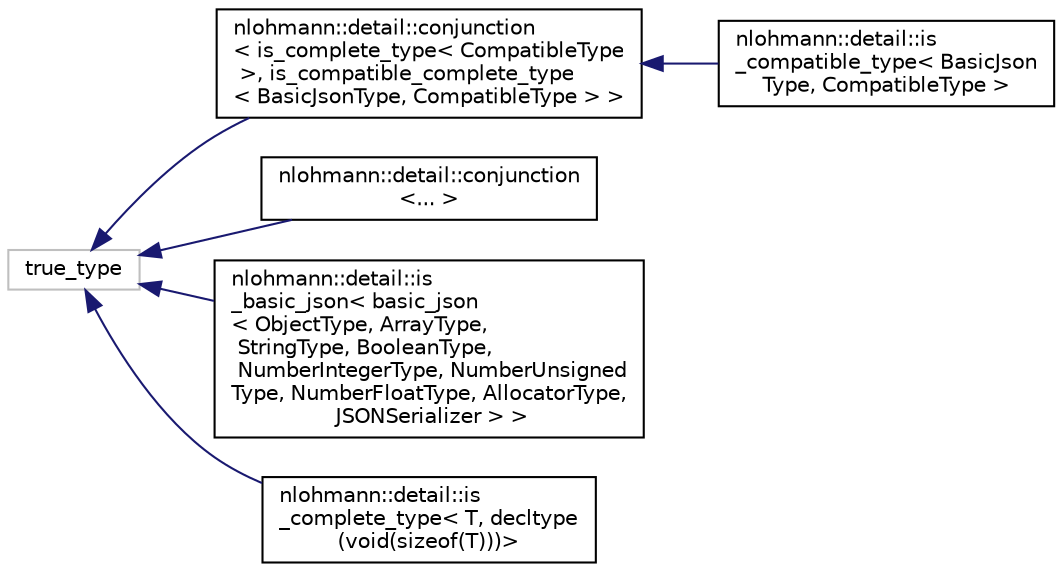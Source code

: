 digraph "Graphical Class Hierarchy"
{
 // INTERACTIVE_SVG=YES
  edge [fontname="Helvetica",fontsize="10",labelfontname="Helvetica",labelfontsize="10"];
  node [fontname="Helvetica",fontsize="10",shape=record];
  rankdir="LR";
  Node13 [label="true_type",height=0.2,width=0.4,color="grey75", fillcolor="white", style="filled"];
  Node13 -> Node0 [dir="back",color="midnightblue",fontsize="10",style="solid",fontname="Helvetica"];
  Node0 [label="nlohmann::detail::conjunction\l\< is_complete_type\< CompatibleType\l \>, is_compatible_complete_type\l\< BasicJsonType, CompatibleType \> \>",height=0.2,width=0.4,color="black", fillcolor="white", style="filled",URL="$structnlohmann_1_1detail_1_1conjunction.html"];
  Node0 -> Node1 [dir="back",color="midnightblue",fontsize="10",style="solid",fontname="Helvetica"];
  Node1 [label="nlohmann::detail::is\l_compatible_type\< BasicJson\lType, CompatibleType \>",height=0.2,width=0.4,color="black", fillcolor="white", style="filled",URL="$structnlohmann_1_1detail_1_1is__compatible__type.html"];
  Node13 -> Node16 [dir="back",color="midnightblue",fontsize="10",style="solid",fontname="Helvetica"];
  Node16 [label="nlohmann::detail::conjunction\l\<... \>",height=0.2,width=0.4,color="black", fillcolor="white", style="filled",URL="$structnlohmann_1_1detail_1_1conjunction.html"];
  Node13 -> Node17 [dir="back",color="midnightblue",fontsize="10",style="solid",fontname="Helvetica"];
  Node17 [label="nlohmann::detail::is\l_basic_json\< basic_json\l\< ObjectType, ArrayType,\l StringType, BooleanType,\l NumberIntegerType, NumberUnsigned\lType, NumberFloatType, AllocatorType,\l JSONSerializer \> \>",height=0.2,width=0.4,color="black", fillcolor="white", style="filled",URL="$structnlohmann_1_1detail_1_1is__basic__json_3_01basic__json_3_01_object_type_00_01_array_type_0003b7300f70a161f2a79dcaaba1e567bb.html"];
  Node13 -> Node18 [dir="back",color="midnightblue",fontsize="10",style="solid",fontname="Helvetica"];
  Node18 [label="nlohmann::detail::is\l_complete_type\< T, decltype\l(void(sizeof(T)))\>",height=0.2,width=0.4,color="black", fillcolor="white", style="filled",URL="$structnlohmann_1_1detail_1_1is__complete__type_3_01_t_00_01decltype_07void_07sizeof_07_t_08_08_08_4.html"];
}
